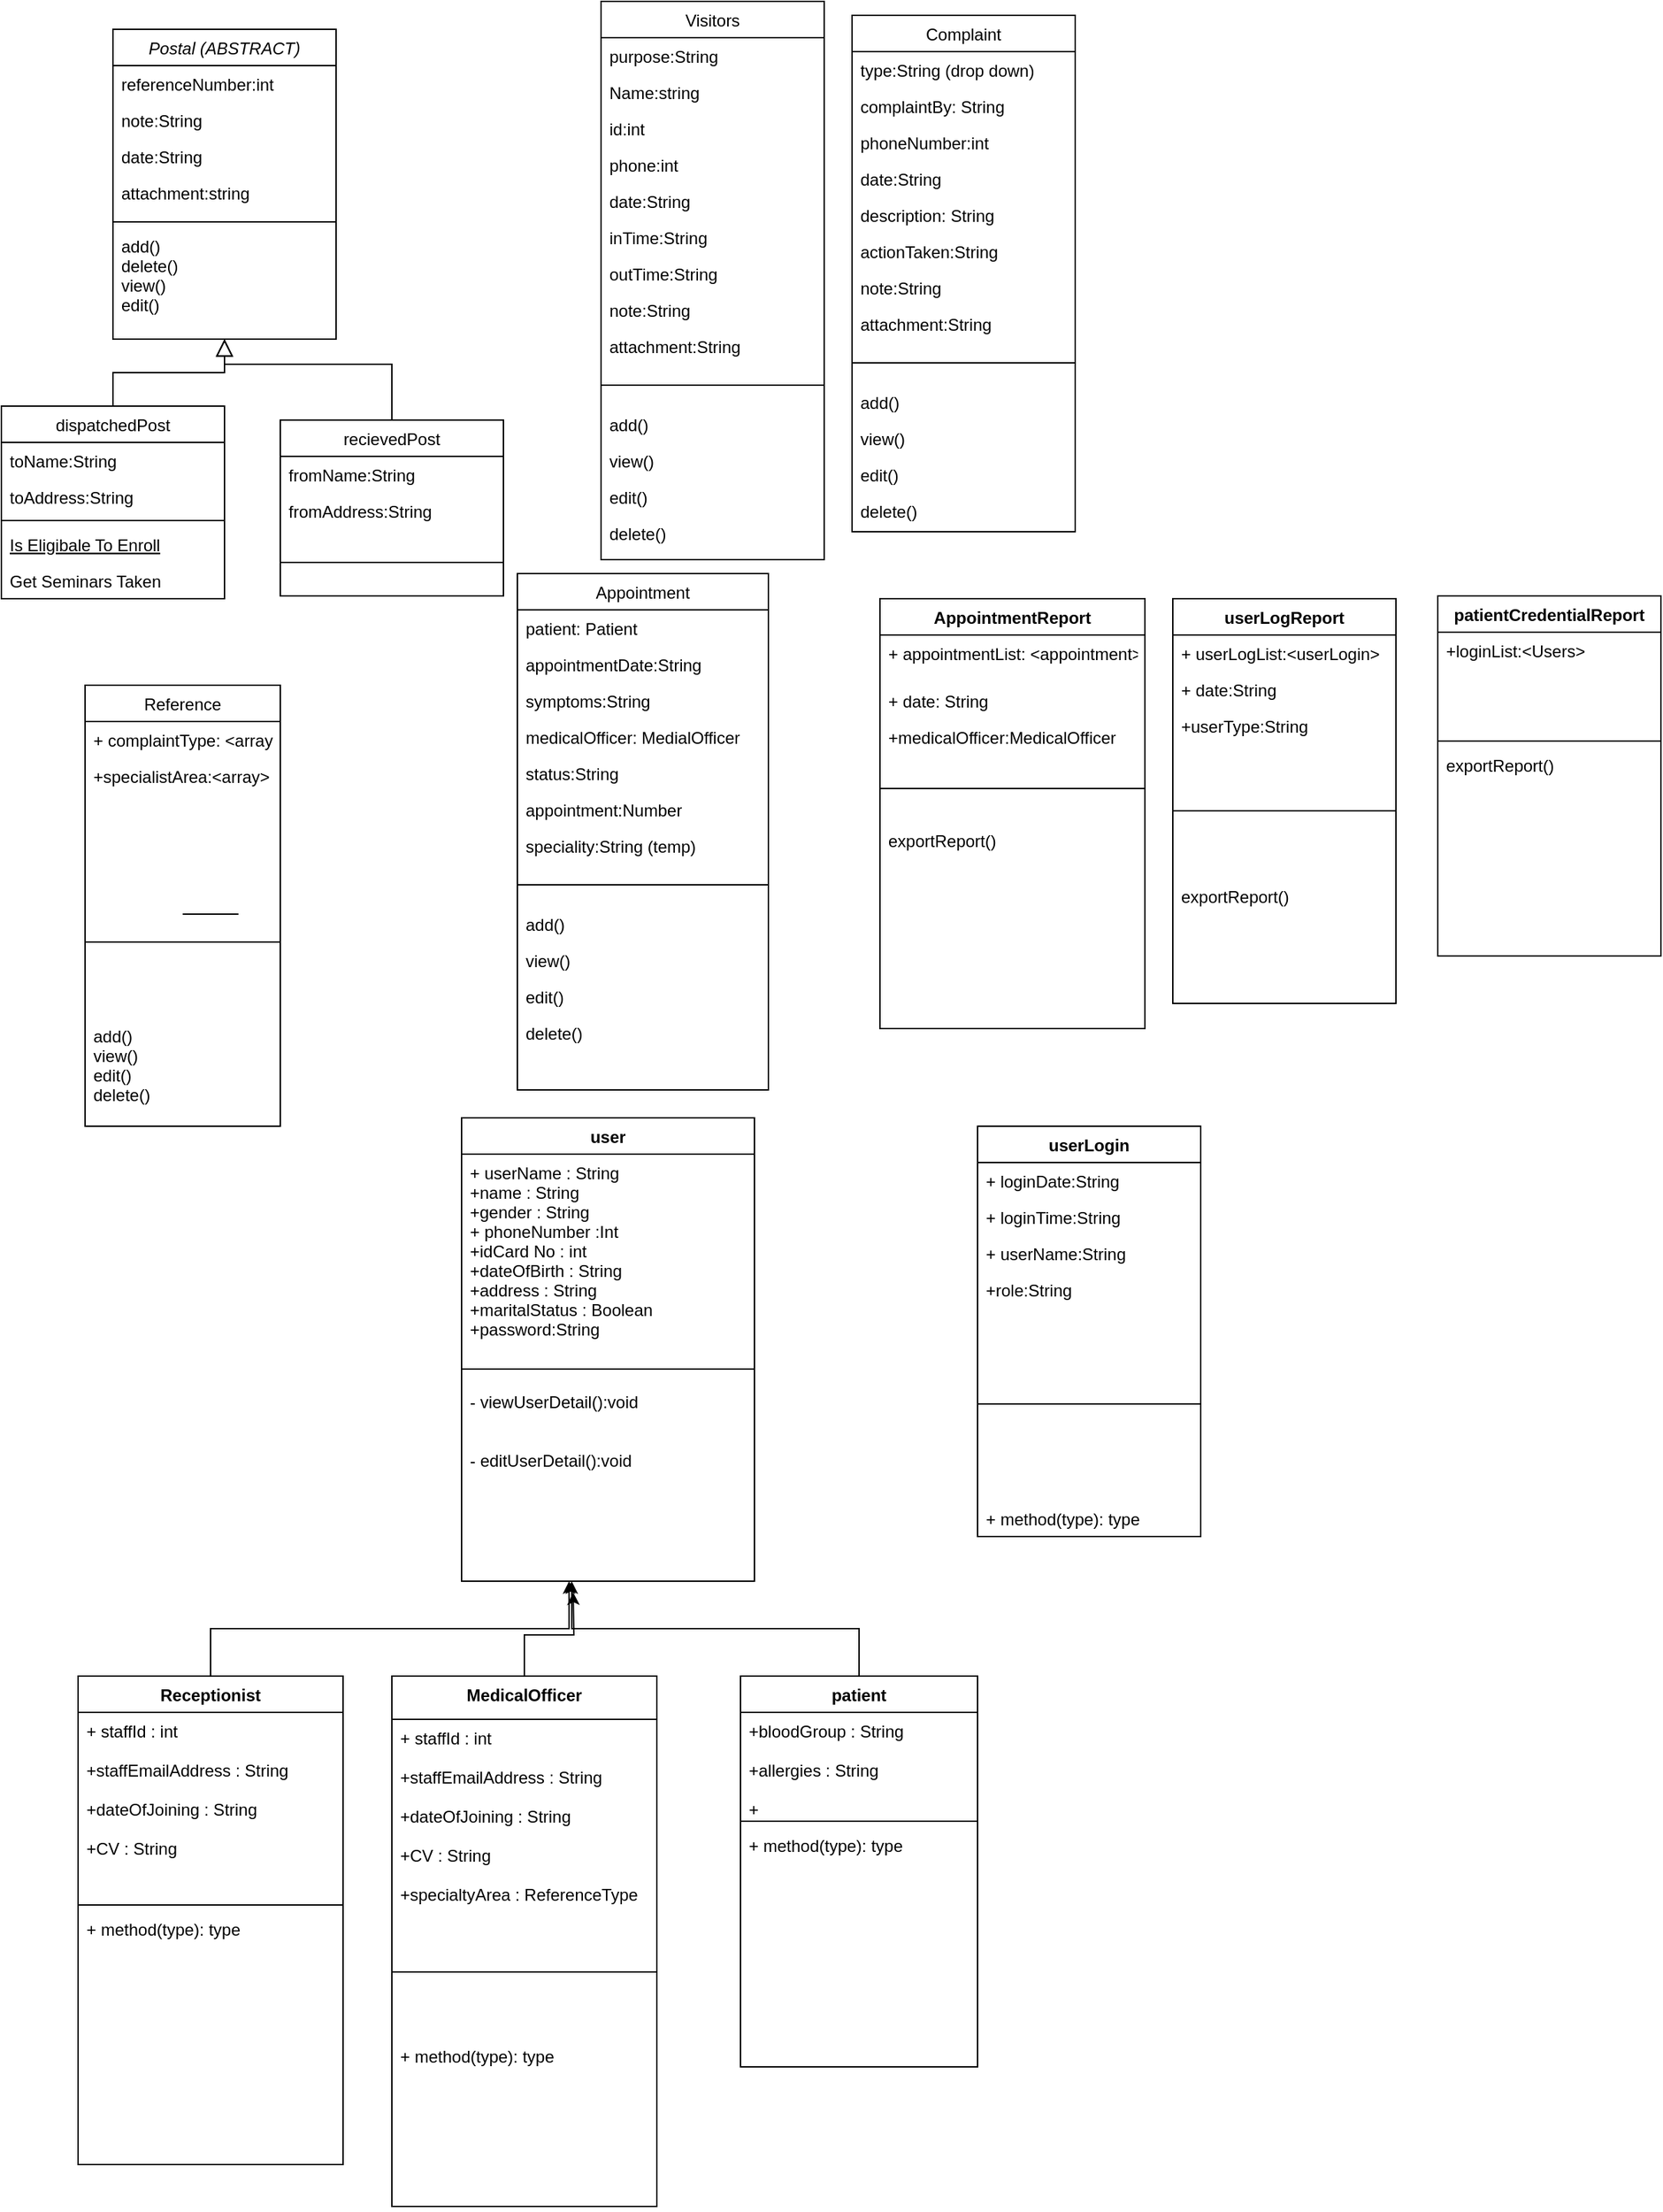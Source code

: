 <mxfile version="13.10.5" type="github">
  <diagram id="C5RBs43oDa-KdzZeNtuy" name="Page-1">
    <mxGraphModel dx="868" dy="462" grid="1" gridSize="10" guides="1" tooltips="1" connect="1" arrows="1" fold="1" page="1" pageScale="1" pageWidth="827" pageHeight="1169" math="0" shadow="0">
      <root>
        <mxCell id="WIyWlLk6GJQsqaUBKTNV-0" />
        <mxCell id="WIyWlLk6GJQsqaUBKTNV-1" parent="WIyWlLk6GJQsqaUBKTNV-0" />
        <mxCell id="zkfFHV4jXpPFQw0GAbJ--0" value="Postal (ABSTRACT)" style="swimlane;fontStyle=2;align=center;verticalAlign=top;childLayout=stackLayout;horizontal=1;startSize=26;horizontalStack=0;resizeParent=1;resizeLast=0;collapsible=1;marginBottom=0;rounded=0;shadow=0;strokeWidth=1;" parent="WIyWlLk6GJQsqaUBKTNV-1" vertex="1">
          <mxGeometry x="80" y="90" width="160" height="222" as="geometry">
            <mxRectangle x="230" y="140" width="160" height="26" as="alternateBounds" />
          </mxGeometry>
        </mxCell>
        <mxCell id="zkfFHV4jXpPFQw0GAbJ--1" value="referenceNumber:int" style="text;align=left;verticalAlign=top;spacingLeft=4;spacingRight=4;overflow=hidden;rotatable=0;points=[[0,0.5],[1,0.5]];portConstraint=eastwest;" parent="zkfFHV4jXpPFQw0GAbJ--0" vertex="1">
          <mxGeometry y="26" width="160" height="26" as="geometry" />
        </mxCell>
        <mxCell id="zkfFHV4jXpPFQw0GAbJ--2" value="note:String" style="text;align=left;verticalAlign=top;spacingLeft=4;spacingRight=4;overflow=hidden;rotatable=0;points=[[0,0.5],[1,0.5]];portConstraint=eastwest;rounded=0;shadow=0;html=0;" parent="zkfFHV4jXpPFQw0GAbJ--0" vertex="1">
          <mxGeometry y="52" width="160" height="26" as="geometry" />
        </mxCell>
        <mxCell id="zkfFHV4jXpPFQw0GAbJ--3" value="date:String" style="text;align=left;verticalAlign=top;spacingLeft=4;spacingRight=4;overflow=hidden;rotatable=0;points=[[0,0.5],[1,0.5]];portConstraint=eastwest;rounded=0;shadow=0;html=0;" parent="zkfFHV4jXpPFQw0GAbJ--0" vertex="1">
          <mxGeometry y="78" width="160" height="26" as="geometry" />
        </mxCell>
        <mxCell id="zkfFHV4jXpPFQw0GAbJ--5" value="attachment:string" style="text;align=left;verticalAlign=top;spacingLeft=4;spacingRight=4;overflow=hidden;rotatable=0;points=[[0,0.5],[1,0.5]];portConstraint=eastwest;" parent="zkfFHV4jXpPFQw0GAbJ--0" vertex="1">
          <mxGeometry y="104" width="160" height="30" as="geometry" />
        </mxCell>
        <mxCell id="zkfFHV4jXpPFQw0GAbJ--4" value="" style="line;html=1;strokeWidth=1;align=left;verticalAlign=middle;spacingTop=-1;spacingLeft=3;spacingRight=3;rotatable=0;labelPosition=right;points=[];portConstraint=eastwest;" parent="zkfFHV4jXpPFQw0GAbJ--0" vertex="1">
          <mxGeometry y="134" width="160" height="8" as="geometry" />
        </mxCell>
        <mxCell id="dl9U5lQtQUaBYgwM2JnD-27" value="add()&#xa;delete()&#xa;view()&#xa;edit()" style="text;align=left;verticalAlign=top;spacingLeft=4;spacingRight=4;overflow=hidden;rotatable=0;points=[[0,0.5],[1,0.5]];portConstraint=eastwest;" parent="zkfFHV4jXpPFQw0GAbJ--0" vertex="1">
          <mxGeometry y="142" width="160" height="68" as="geometry" />
        </mxCell>
        <mxCell id="zkfFHV4jXpPFQw0GAbJ--6" value="dispatchedPost" style="swimlane;fontStyle=0;align=center;verticalAlign=top;childLayout=stackLayout;horizontal=1;startSize=26;horizontalStack=0;resizeParent=1;resizeLast=0;collapsible=1;marginBottom=0;rounded=0;shadow=0;strokeWidth=1;" parent="WIyWlLk6GJQsqaUBKTNV-1" vertex="1">
          <mxGeometry y="360" width="160" height="138" as="geometry">
            <mxRectangle x="130" y="380" width="160" height="26" as="alternateBounds" />
          </mxGeometry>
        </mxCell>
        <mxCell id="zkfFHV4jXpPFQw0GAbJ--7" value="toName:String" style="text;align=left;verticalAlign=top;spacingLeft=4;spacingRight=4;overflow=hidden;rotatable=0;points=[[0,0.5],[1,0.5]];portConstraint=eastwest;" parent="zkfFHV4jXpPFQw0GAbJ--6" vertex="1">
          <mxGeometry y="26" width="160" height="26" as="geometry" />
        </mxCell>
        <mxCell id="zkfFHV4jXpPFQw0GAbJ--8" value="toAddress:String" style="text;align=left;verticalAlign=top;spacingLeft=4;spacingRight=4;overflow=hidden;rotatable=0;points=[[0,0.5],[1,0.5]];portConstraint=eastwest;rounded=0;shadow=0;html=0;" parent="zkfFHV4jXpPFQw0GAbJ--6" vertex="1">
          <mxGeometry y="52" width="160" height="26" as="geometry" />
        </mxCell>
        <mxCell id="zkfFHV4jXpPFQw0GAbJ--9" value="" style="line;html=1;strokeWidth=1;align=left;verticalAlign=middle;spacingTop=-1;spacingLeft=3;spacingRight=3;rotatable=0;labelPosition=right;points=[];portConstraint=eastwest;" parent="zkfFHV4jXpPFQw0GAbJ--6" vertex="1">
          <mxGeometry y="78" width="160" height="8" as="geometry" />
        </mxCell>
        <mxCell id="zkfFHV4jXpPFQw0GAbJ--10" value="Is Eligibale To Enroll" style="text;align=left;verticalAlign=top;spacingLeft=4;spacingRight=4;overflow=hidden;rotatable=0;points=[[0,0.5],[1,0.5]];portConstraint=eastwest;fontStyle=4" parent="zkfFHV4jXpPFQw0GAbJ--6" vertex="1">
          <mxGeometry y="86" width="160" height="26" as="geometry" />
        </mxCell>
        <mxCell id="zkfFHV4jXpPFQw0GAbJ--11" value="Get Seminars Taken" style="text;align=left;verticalAlign=top;spacingLeft=4;spacingRight=4;overflow=hidden;rotatable=0;points=[[0,0.5],[1,0.5]];portConstraint=eastwest;" parent="zkfFHV4jXpPFQw0GAbJ--6" vertex="1">
          <mxGeometry y="112" width="160" height="26" as="geometry" />
        </mxCell>
        <mxCell id="zkfFHV4jXpPFQw0GAbJ--12" value="" style="endArrow=block;endSize=10;endFill=0;shadow=0;strokeWidth=1;rounded=0;edgeStyle=elbowEdgeStyle;elbow=vertical;" parent="WIyWlLk6GJQsqaUBKTNV-1" source="zkfFHV4jXpPFQw0GAbJ--6" target="zkfFHV4jXpPFQw0GAbJ--0" edge="1">
          <mxGeometry width="160" relative="1" as="geometry">
            <mxPoint x="200" y="203" as="sourcePoint" />
            <mxPoint x="200" y="203" as="targetPoint" />
          </mxGeometry>
        </mxCell>
        <mxCell id="zkfFHV4jXpPFQw0GAbJ--13" value="recievedPost" style="swimlane;fontStyle=0;align=center;verticalAlign=top;childLayout=stackLayout;horizontal=1;startSize=26;horizontalStack=0;resizeParent=1;resizeLast=0;collapsible=1;marginBottom=0;rounded=0;shadow=0;strokeWidth=1;" parent="WIyWlLk6GJQsqaUBKTNV-1" vertex="1">
          <mxGeometry x="200" y="370" width="160" height="126" as="geometry">
            <mxRectangle x="340" y="380" width="170" height="26" as="alternateBounds" />
          </mxGeometry>
        </mxCell>
        <mxCell id="zkfFHV4jXpPFQw0GAbJ--14" value="fromName:String" style="text;align=left;verticalAlign=top;spacingLeft=4;spacingRight=4;overflow=hidden;rotatable=0;points=[[0,0.5],[1,0.5]];portConstraint=eastwest;" parent="zkfFHV4jXpPFQw0GAbJ--13" vertex="1">
          <mxGeometry y="26" width="160" height="26" as="geometry" />
        </mxCell>
        <mxCell id="dl9U5lQtQUaBYgwM2JnD-24" value="fromAddress:String" style="text;align=left;verticalAlign=top;spacingLeft=4;spacingRight=4;overflow=hidden;rotatable=0;points=[[0,0.5],[1,0.5]];portConstraint=eastwest;" parent="zkfFHV4jXpPFQw0GAbJ--13" vertex="1">
          <mxGeometry y="52" width="160" height="26" as="geometry" />
        </mxCell>
        <mxCell id="zkfFHV4jXpPFQw0GAbJ--15" value="" style="line;html=1;strokeWidth=1;align=left;verticalAlign=middle;spacingTop=-1;spacingLeft=3;spacingRight=3;rotatable=0;labelPosition=right;points=[];portConstraint=eastwest;" parent="zkfFHV4jXpPFQw0GAbJ--13" vertex="1">
          <mxGeometry y="78" width="160" height="48" as="geometry" />
        </mxCell>
        <mxCell id="zkfFHV4jXpPFQw0GAbJ--16" value="" style="endArrow=block;endSize=10;endFill=0;shadow=0;strokeWidth=1;rounded=0;edgeStyle=elbowEdgeStyle;elbow=vertical;" parent="WIyWlLk6GJQsqaUBKTNV-1" source="zkfFHV4jXpPFQw0GAbJ--13" target="zkfFHV4jXpPFQw0GAbJ--0" edge="1">
          <mxGeometry width="160" relative="1" as="geometry">
            <mxPoint x="210" y="373" as="sourcePoint" />
            <mxPoint x="310" y="271" as="targetPoint" />
            <Array as="points">
              <mxPoint x="160" y="330" />
              <mxPoint x="160" y="340" />
              <mxPoint x="160" y="340" />
              <mxPoint x="160" y="310" />
              <mxPoint x="160" y="300" />
            </Array>
          </mxGeometry>
        </mxCell>
        <mxCell id="zkfFHV4jXpPFQw0GAbJ--17" value="Visitors" style="swimlane;fontStyle=0;align=center;verticalAlign=top;childLayout=stackLayout;horizontal=1;startSize=26;horizontalStack=0;resizeParent=1;resizeLast=0;collapsible=1;marginBottom=0;rounded=0;shadow=0;strokeWidth=1;" parent="WIyWlLk6GJQsqaUBKTNV-1" vertex="1">
          <mxGeometry x="430" y="70" width="160" height="400" as="geometry">
            <mxRectangle x="550" y="140" width="160" height="26" as="alternateBounds" />
          </mxGeometry>
        </mxCell>
        <mxCell id="zkfFHV4jXpPFQw0GAbJ--18" value="purpose:String" style="text;align=left;verticalAlign=top;spacingLeft=4;spacingRight=4;overflow=hidden;rotatable=0;points=[[0,0.5],[1,0.5]];portConstraint=eastwest;" parent="zkfFHV4jXpPFQw0GAbJ--17" vertex="1">
          <mxGeometry y="26" width="160" height="26" as="geometry" />
        </mxCell>
        <mxCell id="zkfFHV4jXpPFQw0GAbJ--19" value="Name:string" style="text;align=left;verticalAlign=top;spacingLeft=4;spacingRight=4;overflow=hidden;rotatable=0;points=[[0,0.5],[1,0.5]];portConstraint=eastwest;rounded=0;shadow=0;html=0;" parent="zkfFHV4jXpPFQw0GAbJ--17" vertex="1">
          <mxGeometry y="52" width="160" height="26" as="geometry" />
        </mxCell>
        <mxCell id="zkfFHV4jXpPFQw0GAbJ--21" value="id:int" style="text;align=left;verticalAlign=top;spacingLeft=4;spacingRight=4;overflow=hidden;rotatable=0;points=[[0,0.5],[1,0.5]];portConstraint=eastwest;rounded=0;shadow=0;html=0;" parent="zkfFHV4jXpPFQw0GAbJ--17" vertex="1">
          <mxGeometry y="78" width="160" height="26" as="geometry" />
        </mxCell>
        <mxCell id="zkfFHV4jXpPFQw0GAbJ--20" value="phone:int" style="text;align=left;verticalAlign=top;spacingLeft=4;spacingRight=4;overflow=hidden;rotatable=0;points=[[0,0.5],[1,0.5]];portConstraint=eastwest;rounded=0;shadow=0;html=0;" parent="zkfFHV4jXpPFQw0GAbJ--17" vertex="1">
          <mxGeometry y="104" width="160" height="26" as="geometry" />
        </mxCell>
        <mxCell id="zkfFHV4jXpPFQw0GAbJ--22" value="date:String" style="text;align=left;verticalAlign=top;spacingLeft=4;spacingRight=4;overflow=hidden;rotatable=0;points=[[0,0.5],[1,0.5]];portConstraint=eastwest;rounded=0;shadow=0;html=0;" parent="zkfFHV4jXpPFQw0GAbJ--17" vertex="1">
          <mxGeometry y="130" width="160" height="26" as="geometry" />
        </mxCell>
        <mxCell id="dl9U5lQtQUaBYgwM2JnD-2" value="inTime:String" style="text;align=left;verticalAlign=top;spacingLeft=4;spacingRight=4;overflow=hidden;rotatable=0;points=[[0,0.5],[1,0.5]];portConstraint=eastwest;rounded=0;shadow=0;html=0;" parent="zkfFHV4jXpPFQw0GAbJ--17" vertex="1">
          <mxGeometry y="156" width="160" height="26" as="geometry" />
        </mxCell>
        <mxCell id="dl9U5lQtQUaBYgwM2JnD-3" value="outTime:String" style="text;align=left;verticalAlign=top;spacingLeft=4;spacingRight=4;overflow=hidden;rotatable=0;points=[[0,0.5],[1,0.5]];portConstraint=eastwest;rounded=0;shadow=0;html=0;" parent="zkfFHV4jXpPFQw0GAbJ--17" vertex="1">
          <mxGeometry y="182" width="160" height="26" as="geometry" />
        </mxCell>
        <mxCell id="dl9U5lQtQUaBYgwM2JnD-4" value="note:String" style="text;align=left;verticalAlign=top;spacingLeft=4;spacingRight=4;overflow=hidden;rotatable=0;points=[[0,0.5],[1,0.5]];portConstraint=eastwest;rounded=0;shadow=0;html=0;" parent="zkfFHV4jXpPFQw0GAbJ--17" vertex="1">
          <mxGeometry y="208" width="160" height="26" as="geometry" />
        </mxCell>
        <mxCell id="dl9U5lQtQUaBYgwM2JnD-5" value="attachment:String" style="text;align=left;verticalAlign=top;spacingLeft=4;spacingRight=4;overflow=hidden;rotatable=0;points=[[0,0.5],[1,0.5]];portConstraint=eastwest;rounded=0;shadow=0;html=0;" parent="zkfFHV4jXpPFQw0GAbJ--17" vertex="1">
          <mxGeometry y="234" width="160" height="26" as="geometry" />
        </mxCell>
        <mxCell id="zkfFHV4jXpPFQw0GAbJ--23" value="" style="line;html=1;strokeWidth=1;align=left;verticalAlign=middle;spacingTop=-1;spacingLeft=3;spacingRight=3;rotatable=0;labelPosition=right;points=[];portConstraint=eastwest;" parent="zkfFHV4jXpPFQw0GAbJ--17" vertex="1">
          <mxGeometry y="260" width="160" height="30" as="geometry" />
        </mxCell>
        <mxCell id="zkfFHV4jXpPFQw0GAbJ--24" value="add()" style="text;align=left;verticalAlign=top;spacingLeft=4;spacingRight=4;overflow=hidden;rotatable=0;points=[[0,0.5],[1,0.5]];portConstraint=eastwest;" parent="zkfFHV4jXpPFQw0GAbJ--17" vertex="1">
          <mxGeometry y="290" width="160" height="26" as="geometry" />
        </mxCell>
        <mxCell id="dl9U5lQtQUaBYgwM2JnD-7" value="view()" style="text;align=left;verticalAlign=top;spacingLeft=4;spacingRight=4;overflow=hidden;rotatable=0;points=[[0,0.5],[1,0.5]];portConstraint=eastwest;" parent="zkfFHV4jXpPFQw0GAbJ--17" vertex="1">
          <mxGeometry y="316" width="160" height="26" as="geometry" />
        </mxCell>
        <mxCell id="dl9U5lQtQUaBYgwM2JnD-6" value="edit()" style="text;align=left;verticalAlign=top;spacingLeft=4;spacingRight=4;overflow=hidden;rotatable=0;points=[[0,0.5],[1,0.5]];portConstraint=eastwest;" parent="zkfFHV4jXpPFQw0GAbJ--17" vertex="1">
          <mxGeometry y="342" width="160" height="26" as="geometry" />
        </mxCell>
        <mxCell id="zkfFHV4jXpPFQw0GAbJ--25" value="delete()" style="text;align=left;verticalAlign=top;spacingLeft=4;spacingRight=4;overflow=hidden;rotatable=0;points=[[0,0.5],[1,0.5]];portConstraint=eastwest;" parent="zkfFHV4jXpPFQw0GAbJ--17" vertex="1">
          <mxGeometry y="368" width="160" height="28" as="geometry" />
        </mxCell>
        <mxCell id="dl9U5lQtQUaBYgwM2JnD-8" value="Complaint" style="swimlane;fontStyle=0;align=center;verticalAlign=top;childLayout=stackLayout;horizontal=1;startSize=26;horizontalStack=0;resizeParent=1;resizeLast=0;collapsible=1;marginBottom=0;rounded=0;shadow=0;strokeWidth=1;" parent="WIyWlLk6GJQsqaUBKTNV-1" vertex="1">
          <mxGeometry x="610" y="80" width="160" height="370" as="geometry">
            <mxRectangle x="550" y="140" width="160" height="26" as="alternateBounds" />
          </mxGeometry>
        </mxCell>
        <mxCell id="dl9U5lQtQUaBYgwM2JnD-9" value="type:String (drop down)" style="text;align=left;verticalAlign=top;spacingLeft=4;spacingRight=4;overflow=hidden;rotatable=0;points=[[0,0.5],[1,0.5]];portConstraint=eastwest;" parent="dl9U5lQtQUaBYgwM2JnD-8" vertex="1">
          <mxGeometry y="26" width="160" height="26" as="geometry" />
        </mxCell>
        <mxCell id="dl9U5lQtQUaBYgwM2JnD-10" value="complaintBy: String" style="text;align=left;verticalAlign=top;spacingLeft=4;spacingRight=4;overflow=hidden;rotatable=0;points=[[0,0.5],[1,0.5]];portConstraint=eastwest;rounded=0;shadow=0;html=0;" parent="dl9U5lQtQUaBYgwM2JnD-8" vertex="1">
          <mxGeometry y="52" width="160" height="26" as="geometry" />
        </mxCell>
        <mxCell id="dl9U5lQtQUaBYgwM2JnD-12" value="phoneNumber:int" style="text;align=left;verticalAlign=top;spacingLeft=4;spacingRight=4;overflow=hidden;rotatable=0;points=[[0,0.5],[1,0.5]];portConstraint=eastwest;rounded=0;shadow=0;html=0;" parent="dl9U5lQtQUaBYgwM2JnD-8" vertex="1">
          <mxGeometry y="78" width="160" height="26" as="geometry" />
        </mxCell>
        <mxCell id="dl9U5lQtQUaBYgwM2JnD-13" value="date:String" style="text;align=left;verticalAlign=top;spacingLeft=4;spacingRight=4;overflow=hidden;rotatable=0;points=[[0,0.5],[1,0.5]];portConstraint=eastwest;rounded=0;shadow=0;html=0;" parent="dl9U5lQtQUaBYgwM2JnD-8" vertex="1">
          <mxGeometry y="104" width="160" height="26" as="geometry" />
        </mxCell>
        <mxCell id="dl9U5lQtQUaBYgwM2JnD-14" value="description: String" style="text;align=left;verticalAlign=top;spacingLeft=4;spacingRight=4;overflow=hidden;rotatable=0;points=[[0,0.5],[1,0.5]];portConstraint=eastwest;rounded=0;shadow=0;html=0;" parent="dl9U5lQtQUaBYgwM2JnD-8" vertex="1">
          <mxGeometry y="130" width="160" height="26" as="geometry" />
        </mxCell>
        <mxCell id="dl9U5lQtQUaBYgwM2JnD-15" value="actionTaken:String" style="text;align=left;verticalAlign=top;spacingLeft=4;spacingRight=4;overflow=hidden;rotatable=0;points=[[0,0.5],[1,0.5]];portConstraint=eastwest;rounded=0;shadow=0;html=0;" parent="dl9U5lQtQUaBYgwM2JnD-8" vertex="1">
          <mxGeometry y="156" width="160" height="26" as="geometry" />
        </mxCell>
        <mxCell id="dl9U5lQtQUaBYgwM2JnD-16" value="note:String" style="text;align=left;verticalAlign=top;spacingLeft=4;spacingRight=4;overflow=hidden;rotatable=0;points=[[0,0.5],[1,0.5]];portConstraint=eastwest;rounded=0;shadow=0;html=0;" parent="dl9U5lQtQUaBYgwM2JnD-8" vertex="1">
          <mxGeometry y="182" width="160" height="26" as="geometry" />
        </mxCell>
        <mxCell id="dl9U5lQtQUaBYgwM2JnD-17" value="attachment:String" style="text;align=left;verticalAlign=top;spacingLeft=4;spacingRight=4;overflow=hidden;rotatable=0;points=[[0,0.5],[1,0.5]];portConstraint=eastwest;rounded=0;shadow=0;html=0;" parent="dl9U5lQtQUaBYgwM2JnD-8" vertex="1">
          <mxGeometry y="208" width="160" height="26" as="geometry" />
        </mxCell>
        <mxCell id="dl9U5lQtQUaBYgwM2JnD-18" value="" style="line;html=1;strokeWidth=1;align=left;verticalAlign=middle;spacingTop=-1;spacingLeft=3;spacingRight=3;rotatable=0;labelPosition=right;points=[];portConstraint=eastwest;" parent="dl9U5lQtQUaBYgwM2JnD-8" vertex="1">
          <mxGeometry y="234" width="160" height="30" as="geometry" />
        </mxCell>
        <mxCell id="dl9U5lQtQUaBYgwM2JnD-19" value="add()" style="text;align=left;verticalAlign=top;spacingLeft=4;spacingRight=4;overflow=hidden;rotatable=0;points=[[0,0.5],[1,0.5]];portConstraint=eastwest;" parent="dl9U5lQtQUaBYgwM2JnD-8" vertex="1">
          <mxGeometry y="264" width="160" height="26" as="geometry" />
        </mxCell>
        <mxCell id="dl9U5lQtQUaBYgwM2JnD-20" value="view()" style="text;align=left;verticalAlign=top;spacingLeft=4;spacingRight=4;overflow=hidden;rotatable=0;points=[[0,0.5],[1,0.5]];portConstraint=eastwest;" parent="dl9U5lQtQUaBYgwM2JnD-8" vertex="1">
          <mxGeometry y="290" width="160" height="26" as="geometry" />
        </mxCell>
        <mxCell id="dl9U5lQtQUaBYgwM2JnD-21" value="edit()" style="text;align=left;verticalAlign=top;spacingLeft=4;spacingRight=4;overflow=hidden;rotatable=0;points=[[0,0.5],[1,0.5]];portConstraint=eastwest;" parent="dl9U5lQtQUaBYgwM2JnD-8" vertex="1">
          <mxGeometry y="316" width="160" height="26" as="geometry" />
        </mxCell>
        <mxCell id="dl9U5lQtQUaBYgwM2JnD-22" value="delete()" style="text;align=left;verticalAlign=top;spacingLeft=4;spacingRight=4;overflow=hidden;rotatable=0;points=[[0,0.5],[1,0.5]];portConstraint=eastwest;" parent="dl9U5lQtQUaBYgwM2JnD-8" vertex="1">
          <mxGeometry y="342" width="160" height="28" as="geometry" />
        </mxCell>
        <mxCell id="dl9U5lQtQUaBYgwM2JnD-29" value="Appointment" style="swimlane;fontStyle=0;align=center;verticalAlign=top;childLayout=stackLayout;horizontal=1;startSize=26;horizontalStack=0;resizeParent=1;resizeLast=0;collapsible=1;marginBottom=0;rounded=0;shadow=0;strokeWidth=1;" parent="WIyWlLk6GJQsqaUBKTNV-1" vertex="1">
          <mxGeometry x="370" y="480" width="180" height="370" as="geometry">
            <mxRectangle x="550" y="140" width="160" height="26" as="alternateBounds" />
          </mxGeometry>
        </mxCell>
        <mxCell id="dl9U5lQtQUaBYgwM2JnD-30" value="patient: Patient" style="text;align=left;verticalAlign=top;spacingLeft=4;spacingRight=4;overflow=hidden;rotatable=0;points=[[0,0.5],[1,0.5]];portConstraint=eastwest;" parent="dl9U5lQtQUaBYgwM2JnD-29" vertex="1">
          <mxGeometry y="26" width="180" height="26" as="geometry" />
        </mxCell>
        <mxCell id="dl9U5lQtQUaBYgwM2JnD-31" value="appointmentDate:String" style="text;align=left;verticalAlign=top;spacingLeft=4;spacingRight=4;overflow=hidden;rotatable=0;points=[[0,0.5],[1,0.5]];portConstraint=eastwest;rounded=0;shadow=0;html=0;" parent="dl9U5lQtQUaBYgwM2JnD-29" vertex="1">
          <mxGeometry y="52" width="180" height="26" as="geometry" />
        </mxCell>
        <mxCell id="dl9U5lQtQUaBYgwM2JnD-32" value="symptoms:String" style="text;align=left;verticalAlign=top;spacingLeft=4;spacingRight=4;overflow=hidden;rotatable=0;points=[[0,0.5],[1,0.5]];portConstraint=eastwest;rounded=0;shadow=0;html=0;" parent="dl9U5lQtQUaBYgwM2JnD-29" vertex="1">
          <mxGeometry y="78" width="180" height="26" as="geometry" />
        </mxCell>
        <mxCell id="dl9U5lQtQUaBYgwM2JnD-33" value="medicalOfficer: MedialOfficer" style="text;align=left;verticalAlign=top;spacingLeft=4;spacingRight=4;overflow=hidden;rotatable=0;points=[[0,0.5],[1,0.5]];portConstraint=eastwest;rounded=0;shadow=0;html=0;" parent="dl9U5lQtQUaBYgwM2JnD-29" vertex="1">
          <mxGeometry y="104" width="180" height="26" as="geometry" />
        </mxCell>
        <mxCell id="dl9U5lQtQUaBYgwM2JnD-34" value="status:String" style="text;align=left;verticalAlign=top;spacingLeft=4;spacingRight=4;overflow=hidden;rotatable=0;points=[[0,0.5],[1,0.5]];portConstraint=eastwest;rounded=0;shadow=0;html=0;" parent="dl9U5lQtQUaBYgwM2JnD-29" vertex="1">
          <mxGeometry y="130" width="180" height="26" as="geometry" />
        </mxCell>
        <mxCell id="dl9U5lQtQUaBYgwM2JnD-35" value="appointment:Number" style="text;align=left;verticalAlign=top;spacingLeft=4;spacingRight=4;overflow=hidden;rotatable=0;points=[[0,0.5],[1,0.5]];portConstraint=eastwest;rounded=0;shadow=0;html=0;" parent="dl9U5lQtQUaBYgwM2JnD-29" vertex="1">
          <mxGeometry y="156" width="180" height="26" as="geometry" />
        </mxCell>
        <mxCell id="dl9U5lQtQUaBYgwM2JnD-36" value="speciality:String (temp)" style="text;align=left;verticalAlign=top;spacingLeft=4;spacingRight=4;overflow=hidden;rotatable=0;points=[[0,0.5],[1,0.5]];portConstraint=eastwest;rounded=0;shadow=0;html=0;" parent="dl9U5lQtQUaBYgwM2JnD-29" vertex="1">
          <mxGeometry y="182" width="180" height="26" as="geometry" />
        </mxCell>
        <mxCell id="dl9U5lQtQUaBYgwM2JnD-38" value="" style="line;html=1;strokeWidth=1;align=left;verticalAlign=middle;spacingTop=-1;spacingLeft=3;spacingRight=3;rotatable=0;labelPosition=right;points=[];portConstraint=eastwest;" parent="dl9U5lQtQUaBYgwM2JnD-29" vertex="1">
          <mxGeometry y="208" width="180" height="30" as="geometry" />
        </mxCell>
        <mxCell id="dl9U5lQtQUaBYgwM2JnD-39" value="add()" style="text;align=left;verticalAlign=top;spacingLeft=4;spacingRight=4;overflow=hidden;rotatable=0;points=[[0,0.5],[1,0.5]];portConstraint=eastwest;" parent="dl9U5lQtQUaBYgwM2JnD-29" vertex="1">
          <mxGeometry y="238" width="180" height="26" as="geometry" />
        </mxCell>
        <mxCell id="dl9U5lQtQUaBYgwM2JnD-40" value="view()" style="text;align=left;verticalAlign=top;spacingLeft=4;spacingRight=4;overflow=hidden;rotatable=0;points=[[0,0.5],[1,0.5]];portConstraint=eastwest;" parent="dl9U5lQtQUaBYgwM2JnD-29" vertex="1">
          <mxGeometry y="264" width="180" height="26" as="geometry" />
        </mxCell>
        <mxCell id="dl9U5lQtQUaBYgwM2JnD-41" value="edit()" style="text;align=left;verticalAlign=top;spacingLeft=4;spacingRight=4;overflow=hidden;rotatable=0;points=[[0,0.5],[1,0.5]];portConstraint=eastwest;" parent="dl9U5lQtQUaBYgwM2JnD-29" vertex="1">
          <mxGeometry y="290" width="180" height="26" as="geometry" />
        </mxCell>
        <mxCell id="dl9U5lQtQUaBYgwM2JnD-42" value="delete()" style="text;align=left;verticalAlign=top;spacingLeft=4;spacingRight=4;overflow=hidden;rotatable=0;points=[[0,0.5],[1,0.5]];portConstraint=eastwest;" parent="dl9U5lQtQUaBYgwM2JnD-29" vertex="1">
          <mxGeometry y="316" width="180" height="28" as="geometry" />
        </mxCell>
        <mxCell id="dl9U5lQtQUaBYgwM2JnD-46" value="Reference" style="swimlane;fontStyle=0;childLayout=stackLayout;horizontal=1;startSize=26;fillColor=none;horizontalStack=0;resizeParent=1;resizeParentMax=0;resizeLast=0;collapsible=1;marginBottom=0;" parent="WIyWlLk6GJQsqaUBKTNV-1" vertex="1">
          <mxGeometry x="60" y="560" width="140" height="316" as="geometry" />
        </mxCell>
        <mxCell id="dl9U5lQtQUaBYgwM2JnD-47" value="+ complaintType: &lt;array&gt;" style="text;strokeColor=none;fillColor=none;align=left;verticalAlign=top;spacingLeft=4;spacingRight=4;overflow=hidden;rotatable=0;points=[[0,0.5],[1,0.5]];portConstraint=eastwest;" parent="dl9U5lQtQUaBYgwM2JnD-46" vertex="1">
          <mxGeometry y="26" width="140" height="26" as="geometry" />
        </mxCell>
        <mxCell id="dl9U5lQtQUaBYgwM2JnD-48" value="+specialistArea:&lt;array&gt;" style="text;strokeColor=none;fillColor=none;align=left;verticalAlign=top;spacingLeft=4;spacingRight=4;overflow=hidden;rotatable=0;points=[[0,0.5],[1,0.5]];portConstraint=eastwest;" parent="dl9U5lQtQUaBYgwM2JnD-46" vertex="1">
          <mxGeometry y="52" width="140" height="78" as="geometry" />
        </mxCell>
        <mxCell id="dl9U5lQtQUaBYgwM2JnD-54" value="" style="line;strokeWidth=1;fillColor=none;align=left;verticalAlign=middle;spacingTop=-1;spacingLeft=3;spacingRight=3;rotatable=0;labelPosition=right;points=[];portConstraint=eastwest;" parent="dl9U5lQtQUaBYgwM2JnD-46" vertex="1">
          <mxGeometry y="130" width="140" height="108" as="geometry" />
        </mxCell>
        <mxCell id="dl9U5lQtQUaBYgwM2JnD-55" value="add()&#xa;view()&#xa;edit()&#xa;delete()" style="text;strokeColor=none;fillColor=none;align=left;verticalAlign=top;spacingLeft=4;spacingRight=4;overflow=hidden;rotatable=0;points=[[0,0.5],[1,0.5]];portConstraint=eastwest;" parent="dl9U5lQtQUaBYgwM2JnD-46" vertex="1">
          <mxGeometry y="238" width="140" height="78" as="geometry" />
        </mxCell>
        <mxCell id="dl9U5lQtQUaBYgwM2JnD-53" value="" style="line;strokeWidth=1;fillColor=none;align=left;verticalAlign=middle;spacingTop=-1;spacingLeft=3;spacingRight=3;rotatable=0;labelPosition=right;points=[];portConstraint=eastwest;" parent="WIyWlLk6GJQsqaUBKTNV-1" vertex="1">
          <mxGeometry x="130" y="720" width="40" height="8" as="geometry" />
        </mxCell>
        <mxCell id="JjIvyWE36q5Lt0XhKHMq-0" value="user" style="swimlane;fontStyle=1;align=center;verticalAlign=top;childLayout=stackLayout;horizontal=1;startSize=26;horizontalStack=0;resizeParent=1;resizeParentMax=0;resizeLast=0;collapsible=1;marginBottom=0;" parent="WIyWlLk6GJQsqaUBKTNV-1" vertex="1">
          <mxGeometry x="330" y="870" width="210" height="332" as="geometry" />
        </mxCell>
        <mxCell id="JjIvyWE36q5Lt0XhKHMq-1" value="+ userName : String&#xa;+name : String &#xa;+gender : String&#xa;+ phoneNumber :Int&#xa;+idCard No : int&#xa;+dateOfBirth : String&#xa;+address : String&#xa;+maritalStatus : Boolean&#xa;+password:String&#xa;&#xa;" style="text;strokeColor=none;fillColor=none;align=left;verticalAlign=top;spacingLeft=4;spacingRight=4;overflow=hidden;rotatable=0;points=[[0,0.5],[1,0.5]];portConstraint=eastwest;" parent="JjIvyWE36q5Lt0XhKHMq-0" vertex="1">
          <mxGeometry y="26" width="210" height="144" as="geometry" />
        </mxCell>
        <mxCell id="JjIvyWE36q5Lt0XhKHMq-2" value="" style="line;strokeWidth=1;fillColor=none;align=left;verticalAlign=middle;spacingTop=-1;spacingLeft=3;spacingRight=3;rotatable=0;labelPosition=right;points=[];portConstraint=eastwest;" parent="JjIvyWE36q5Lt0XhKHMq-0" vertex="1">
          <mxGeometry y="170" width="210" height="20" as="geometry" />
        </mxCell>
        <mxCell id="JjIvyWE36q5Lt0XhKHMq-3" value="- viewUserDetail():void&#xa;&#xa;&#xa;- editUserDetail():void" style="text;strokeColor=none;fillColor=none;align=left;verticalAlign=top;spacingLeft=4;spacingRight=4;overflow=hidden;rotatable=0;points=[[0,0.5],[1,0.5]];portConstraint=eastwest;" parent="JjIvyWE36q5Lt0XhKHMq-0" vertex="1">
          <mxGeometry y="190" width="210" height="142" as="geometry" />
        </mxCell>
        <mxCell id="MlKt4DIyjvmw1l0idSaS-0" style="edgeStyle=orthogonalEdgeStyle;rounded=0;orthogonalLoop=1;jettySize=auto;html=1;exitX=0.5;exitY=0;exitDx=0;exitDy=0;entryX=0.367;entryY=1;entryDx=0;entryDy=0;entryPerimeter=0;" edge="1" parent="WIyWlLk6GJQsqaUBKTNV-1" source="p2cISPmoOwnzR_uJUpSh-0" target="JjIvyWE36q5Lt0XhKHMq-3">
          <mxGeometry relative="1" as="geometry" />
        </mxCell>
        <mxCell id="p2cISPmoOwnzR_uJUpSh-0" value="Receptionist" style="swimlane;fontStyle=1;align=center;verticalAlign=top;childLayout=stackLayout;horizontal=1;startSize=26;horizontalStack=0;resizeParent=1;resizeParentMax=0;resizeLast=0;collapsible=1;marginBottom=0;" parent="WIyWlLk6GJQsqaUBKTNV-1" vertex="1">
          <mxGeometry x="55" y="1270" width="190" height="350" as="geometry" />
        </mxCell>
        <mxCell id="p2cISPmoOwnzR_uJUpSh-1" value="+ staffId : int&#xa;&#xa;+staffEmailAddress : String&#xa;&#xa;+dateOfJoining : String&#xa;&#xa;+CV : String&#xa;&#xa;&#xa;" style="text;strokeColor=none;fillColor=none;align=left;verticalAlign=top;spacingLeft=4;spacingRight=4;overflow=hidden;rotatable=0;points=[[0,0.5],[1,0.5]];portConstraint=eastwest;" parent="p2cISPmoOwnzR_uJUpSh-0" vertex="1">
          <mxGeometry y="26" width="190" height="134" as="geometry" />
        </mxCell>
        <mxCell id="p2cISPmoOwnzR_uJUpSh-2" value="" style="line;strokeWidth=1;fillColor=none;align=left;verticalAlign=middle;spacingTop=-1;spacingLeft=3;spacingRight=3;rotatable=0;labelPosition=right;points=[];portConstraint=eastwest;" parent="p2cISPmoOwnzR_uJUpSh-0" vertex="1">
          <mxGeometry y="160" width="190" height="8" as="geometry" />
        </mxCell>
        <mxCell id="p2cISPmoOwnzR_uJUpSh-3" value="+ method(type): type" style="text;strokeColor=none;fillColor=none;align=left;verticalAlign=top;spacingLeft=4;spacingRight=4;overflow=hidden;rotatable=0;points=[[0,0.5],[1,0.5]];portConstraint=eastwest;" parent="p2cISPmoOwnzR_uJUpSh-0" vertex="1">
          <mxGeometry y="168" width="190" height="182" as="geometry" />
        </mxCell>
        <mxCell id="MlKt4DIyjvmw1l0idSaS-1" style="edgeStyle=orthogonalEdgeStyle;rounded=0;orthogonalLoop=1;jettySize=auto;html=1;exitX=0.5;exitY=0;exitDx=0;exitDy=0;" edge="1" parent="WIyWlLk6GJQsqaUBKTNV-1" source="p2cISPmoOwnzR_uJUpSh-4">
          <mxGeometry relative="1" as="geometry">
            <mxPoint x="410" y="1210" as="targetPoint" />
          </mxGeometry>
        </mxCell>
        <mxCell id="p2cISPmoOwnzR_uJUpSh-4" value="MedicalOfficer" style="swimlane;fontStyle=1;align=center;verticalAlign=top;childLayout=stackLayout;horizontal=1;startSize=31;horizontalStack=0;resizeParent=1;resizeParentMax=0;resizeLast=0;collapsible=1;marginBottom=0;" parent="WIyWlLk6GJQsqaUBKTNV-1" vertex="1">
          <mxGeometry x="280" y="1270" width="190" height="380" as="geometry" />
        </mxCell>
        <mxCell id="i9GFIp48J37ZUeja1s9u-5" value="+ staffId : int&#xa;&#xa;+staffEmailAddress : String&#xa;&#xa;+dateOfJoining : String&#xa;&#xa;+CV : String&#xa;&#xa;+specialtyArea : ReferenceType&#xa;" style="text;strokeColor=none;fillColor=none;align=left;verticalAlign=top;spacingLeft=4;spacingRight=4;overflow=hidden;rotatable=0;points=[[0,0.5],[1,0.5]];portConstraint=eastwest;" parent="p2cISPmoOwnzR_uJUpSh-4" vertex="1">
          <mxGeometry y="31" width="190" height="134" as="geometry" />
        </mxCell>
        <mxCell id="p2cISPmoOwnzR_uJUpSh-6" value="" style="line;strokeWidth=1;fillColor=none;align=left;verticalAlign=middle;spacingTop=-1;spacingLeft=3;spacingRight=3;rotatable=0;labelPosition=right;points=[];portConstraint=eastwest;" parent="p2cISPmoOwnzR_uJUpSh-4" vertex="1">
          <mxGeometry y="165" width="190" height="94" as="geometry" />
        </mxCell>
        <mxCell id="p2cISPmoOwnzR_uJUpSh-7" value="+ method(type): type" style="text;strokeColor=none;fillColor=none;align=left;verticalAlign=top;spacingLeft=4;spacingRight=4;overflow=hidden;rotatable=0;points=[[0,0.5],[1,0.5]];portConstraint=eastwest;" parent="p2cISPmoOwnzR_uJUpSh-4" vertex="1">
          <mxGeometry y="259" width="190" height="121" as="geometry" />
        </mxCell>
        <mxCell id="MlKt4DIyjvmw1l0idSaS-2" style="edgeStyle=orthogonalEdgeStyle;rounded=0;orthogonalLoop=1;jettySize=auto;html=1;entryX=0.376;entryY=1;entryDx=0;entryDy=0;entryPerimeter=0;" edge="1" parent="WIyWlLk6GJQsqaUBKTNV-1" source="p2cISPmoOwnzR_uJUpSh-8" target="JjIvyWE36q5Lt0XhKHMq-3">
          <mxGeometry relative="1" as="geometry" />
        </mxCell>
        <mxCell id="p2cISPmoOwnzR_uJUpSh-8" value="patient" style="swimlane;fontStyle=1;align=center;verticalAlign=top;childLayout=stackLayout;horizontal=1;startSize=26;horizontalStack=0;resizeParent=1;resizeParentMax=0;resizeLast=0;collapsible=1;marginBottom=0;" parent="WIyWlLk6GJQsqaUBKTNV-1" vertex="1">
          <mxGeometry x="530" y="1270" width="170" height="280" as="geometry" />
        </mxCell>
        <mxCell id="p2cISPmoOwnzR_uJUpSh-9" value="+bloodGroup : String&#xa;&#xa;+allergies : String&#xa;&#xa;+&#xa;&#xa;" style="text;strokeColor=none;fillColor=none;align=left;verticalAlign=top;spacingLeft=4;spacingRight=4;overflow=hidden;rotatable=0;points=[[0,0.5],[1,0.5]];portConstraint=eastwest;" parent="p2cISPmoOwnzR_uJUpSh-8" vertex="1">
          <mxGeometry y="26" width="170" height="74" as="geometry" />
        </mxCell>
        <mxCell id="p2cISPmoOwnzR_uJUpSh-10" value="" style="line;strokeWidth=1;fillColor=none;align=left;verticalAlign=middle;spacingTop=-1;spacingLeft=3;spacingRight=3;rotatable=0;labelPosition=right;points=[];portConstraint=eastwest;" parent="p2cISPmoOwnzR_uJUpSh-8" vertex="1">
          <mxGeometry y="100" width="170" height="8" as="geometry" />
        </mxCell>
        <mxCell id="p2cISPmoOwnzR_uJUpSh-11" value="+ method(type): type" style="text;strokeColor=none;fillColor=none;align=left;verticalAlign=top;spacingLeft=4;spacingRight=4;overflow=hidden;rotatable=0;points=[[0,0.5],[1,0.5]];portConstraint=eastwest;" parent="p2cISPmoOwnzR_uJUpSh-8" vertex="1">
          <mxGeometry y="108" width="170" height="172" as="geometry" />
        </mxCell>
        <mxCell id="MlKt4DIyjvmw1l0idSaS-8" value="AppointmentReport" style="swimlane;fontStyle=1;align=center;verticalAlign=top;childLayout=stackLayout;horizontal=1;startSize=26;horizontalStack=0;resizeParent=1;resizeParentMax=0;resizeLast=0;collapsible=1;marginBottom=0;" vertex="1" parent="WIyWlLk6GJQsqaUBKTNV-1">
          <mxGeometry x="630" y="498" width="190" height="308" as="geometry" />
        </mxCell>
        <mxCell id="MlKt4DIyjvmw1l0idSaS-9" value="+ appointmentList: &lt;appointment&gt;" style="text;strokeColor=none;fillColor=none;align=left;verticalAlign=top;spacingLeft=4;spacingRight=4;overflow=hidden;rotatable=0;points=[[0,0.5],[1,0.5]];portConstraint=eastwest;" vertex="1" parent="MlKt4DIyjvmw1l0idSaS-8">
          <mxGeometry y="26" width="190" height="34" as="geometry" />
        </mxCell>
        <mxCell id="MlKt4DIyjvmw1l0idSaS-21" value="+ date: String" style="text;strokeColor=none;fillColor=none;align=left;verticalAlign=top;spacingLeft=4;spacingRight=4;overflow=hidden;rotatable=0;points=[[0,0.5],[1,0.5]];portConstraint=eastwest;" vertex="1" parent="MlKt4DIyjvmw1l0idSaS-8">
          <mxGeometry y="60" width="190" height="26" as="geometry" />
        </mxCell>
        <mxCell id="MlKt4DIyjvmw1l0idSaS-22" value="+medicalOfficer:MedicalOfficer" style="text;strokeColor=none;fillColor=none;align=left;verticalAlign=top;spacingLeft=4;spacingRight=4;overflow=hidden;rotatable=0;points=[[0,0.5],[1,0.5]];portConstraint=eastwest;" vertex="1" parent="MlKt4DIyjvmw1l0idSaS-8">
          <mxGeometry y="86" width="190" height="26" as="geometry" />
        </mxCell>
        <mxCell id="MlKt4DIyjvmw1l0idSaS-10" value="" style="line;strokeWidth=1;fillColor=none;align=left;verticalAlign=middle;spacingTop=-1;spacingLeft=3;spacingRight=3;rotatable=0;labelPosition=right;points=[];portConstraint=eastwest;" vertex="1" parent="MlKt4DIyjvmw1l0idSaS-8">
          <mxGeometry y="112" width="190" height="48" as="geometry" />
        </mxCell>
        <mxCell id="MlKt4DIyjvmw1l0idSaS-11" value="exportReport()" style="text;strokeColor=none;fillColor=none;align=left;verticalAlign=top;spacingLeft=4;spacingRight=4;overflow=hidden;rotatable=0;points=[[0,0.5],[1,0.5]];portConstraint=eastwest;" vertex="1" parent="MlKt4DIyjvmw1l0idSaS-8">
          <mxGeometry y="160" width="190" height="148" as="geometry" />
        </mxCell>
        <mxCell id="MlKt4DIyjvmw1l0idSaS-12" value="userLogReport" style="swimlane;fontStyle=1;align=center;verticalAlign=top;childLayout=stackLayout;horizontal=1;startSize=26;horizontalStack=0;resizeParent=1;resizeParentMax=0;resizeLast=0;collapsible=1;marginBottom=0;" vertex="1" parent="WIyWlLk6GJQsqaUBKTNV-1">
          <mxGeometry x="840" y="498" width="160" height="290" as="geometry" />
        </mxCell>
        <mxCell id="MlKt4DIyjvmw1l0idSaS-20" value="+ userLogList:&lt;userLogin&gt;" style="text;strokeColor=none;fillColor=none;align=left;verticalAlign=top;spacingLeft=4;spacingRight=4;overflow=hidden;rotatable=0;points=[[0,0.5],[1,0.5]];portConstraint=eastwest;" vertex="1" parent="MlKt4DIyjvmw1l0idSaS-12">
          <mxGeometry y="26" width="160" height="26" as="geometry" />
        </mxCell>
        <mxCell id="MlKt4DIyjvmw1l0idSaS-30" value="+ date:String" style="text;strokeColor=none;fillColor=none;align=left;verticalAlign=top;spacingLeft=4;spacingRight=4;overflow=hidden;rotatable=0;points=[[0,0.5],[1,0.5]];portConstraint=eastwest;" vertex="1" parent="MlKt4DIyjvmw1l0idSaS-12">
          <mxGeometry y="52" width="160" height="26" as="geometry" />
        </mxCell>
        <mxCell id="MlKt4DIyjvmw1l0idSaS-31" value="+userType:String" style="text;strokeColor=none;fillColor=none;align=left;verticalAlign=top;spacingLeft=4;spacingRight=4;overflow=hidden;rotatable=0;points=[[0,0.5],[1,0.5]];portConstraint=eastwest;" vertex="1" parent="MlKt4DIyjvmw1l0idSaS-12">
          <mxGeometry y="78" width="160" height="26" as="geometry" />
        </mxCell>
        <mxCell id="MlKt4DIyjvmw1l0idSaS-14" value="" style="line;strokeWidth=1;fillColor=none;align=left;verticalAlign=middle;spacingTop=-1;spacingLeft=3;spacingRight=3;rotatable=0;labelPosition=right;points=[];portConstraint=eastwest;" vertex="1" parent="MlKt4DIyjvmw1l0idSaS-12">
          <mxGeometry y="104" width="160" height="96" as="geometry" />
        </mxCell>
        <mxCell id="MlKt4DIyjvmw1l0idSaS-15" value="exportReport()" style="text;strokeColor=none;fillColor=none;align=left;verticalAlign=top;spacingLeft=4;spacingRight=4;overflow=hidden;rotatable=0;points=[[0,0.5],[1,0.5]];portConstraint=eastwest;" vertex="1" parent="MlKt4DIyjvmw1l0idSaS-12">
          <mxGeometry y="200" width="160" height="90" as="geometry" />
        </mxCell>
        <mxCell id="MlKt4DIyjvmw1l0idSaS-16" value="patientCredentialReport" style="swimlane;fontStyle=1;align=center;verticalAlign=top;childLayout=stackLayout;horizontal=1;startSize=26;horizontalStack=0;resizeParent=1;resizeParentMax=0;resizeLast=0;collapsible=1;marginBottom=0;" vertex="1" parent="WIyWlLk6GJQsqaUBKTNV-1">
          <mxGeometry x="1030" y="496" width="160" height="258" as="geometry" />
        </mxCell>
        <mxCell id="MlKt4DIyjvmw1l0idSaS-17" value="+loginList:&lt;Users&gt;" style="text;strokeColor=none;fillColor=none;align=left;verticalAlign=top;spacingLeft=4;spacingRight=4;overflow=hidden;rotatable=0;points=[[0,0.5],[1,0.5]];portConstraint=eastwest;" vertex="1" parent="MlKt4DIyjvmw1l0idSaS-16">
          <mxGeometry y="26" width="160" height="74" as="geometry" />
        </mxCell>
        <mxCell id="MlKt4DIyjvmw1l0idSaS-18" value="" style="line;strokeWidth=1;fillColor=none;align=left;verticalAlign=middle;spacingTop=-1;spacingLeft=3;spacingRight=3;rotatable=0;labelPosition=right;points=[];portConstraint=eastwest;" vertex="1" parent="MlKt4DIyjvmw1l0idSaS-16">
          <mxGeometry y="100" width="160" height="8" as="geometry" />
        </mxCell>
        <mxCell id="MlKt4DIyjvmw1l0idSaS-19" value="exportReport()" style="text;strokeColor=none;fillColor=none;align=left;verticalAlign=top;spacingLeft=4;spacingRight=4;overflow=hidden;rotatable=0;points=[[0,0.5],[1,0.5]];portConstraint=eastwest;" vertex="1" parent="MlKt4DIyjvmw1l0idSaS-16">
          <mxGeometry y="108" width="160" height="150" as="geometry" />
        </mxCell>
        <mxCell id="MlKt4DIyjvmw1l0idSaS-23" value="userLogin" style="swimlane;fontStyle=1;align=center;verticalAlign=top;childLayout=stackLayout;horizontal=1;startSize=26;horizontalStack=0;resizeParent=1;resizeParentMax=0;resizeLast=0;collapsible=1;marginBottom=0;" vertex="1" parent="WIyWlLk6GJQsqaUBKTNV-1">
          <mxGeometry x="700" y="876" width="160" height="294" as="geometry" />
        </mxCell>
        <mxCell id="MlKt4DIyjvmw1l0idSaS-24" value="+ loginDate:String" style="text;strokeColor=none;fillColor=none;align=left;verticalAlign=top;spacingLeft=4;spacingRight=4;overflow=hidden;rotatable=0;points=[[0,0.5],[1,0.5]];portConstraint=eastwest;" vertex="1" parent="MlKt4DIyjvmw1l0idSaS-23">
          <mxGeometry y="26" width="160" height="26" as="geometry" />
        </mxCell>
        <mxCell id="MlKt4DIyjvmw1l0idSaS-27" value="+ loginTime:String" style="text;strokeColor=none;fillColor=none;align=left;verticalAlign=top;spacingLeft=4;spacingRight=4;overflow=hidden;rotatable=0;points=[[0,0.5],[1,0.5]];portConstraint=eastwest;" vertex="1" parent="MlKt4DIyjvmw1l0idSaS-23">
          <mxGeometry y="52" width="160" height="26" as="geometry" />
        </mxCell>
        <mxCell id="MlKt4DIyjvmw1l0idSaS-28" value="+ userName:String" style="text;strokeColor=none;fillColor=none;align=left;verticalAlign=top;spacingLeft=4;spacingRight=4;overflow=hidden;rotatable=0;points=[[0,0.5],[1,0.5]];portConstraint=eastwest;" vertex="1" parent="MlKt4DIyjvmw1l0idSaS-23">
          <mxGeometry y="78" width="160" height="26" as="geometry" />
        </mxCell>
        <mxCell id="MlKt4DIyjvmw1l0idSaS-29" value="+role:String" style="text;strokeColor=none;fillColor=none;align=left;verticalAlign=top;spacingLeft=4;spacingRight=4;overflow=hidden;rotatable=0;points=[[0,0.5],[1,0.5]];portConstraint=eastwest;" vertex="1" parent="MlKt4DIyjvmw1l0idSaS-23">
          <mxGeometry y="104" width="160" height="26" as="geometry" />
        </mxCell>
        <mxCell id="MlKt4DIyjvmw1l0idSaS-25" value="" style="line;strokeWidth=1;fillColor=none;align=left;verticalAlign=middle;spacingTop=-1;spacingLeft=3;spacingRight=3;rotatable=0;labelPosition=right;points=[];portConstraint=eastwest;" vertex="1" parent="MlKt4DIyjvmw1l0idSaS-23">
          <mxGeometry y="130" width="160" height="138" as="geometry" />
        </mxCell>
        <mxCell id="MlKt4DIyjvmw1l0idSaS-26" value="+ method(type): type" style="text;strokeColor=none;fillColor=none;align=left;verticalAlign=top;spacingLeft=4;spacingRight=4;overflow=hidden;rotatable=0;points=[[0,0.5],[1,0.5]];portConstraint=eastwest;" vertex="1" parent="MlKt4DIyjvmw1l0idSaS-23">
          <mxGeometry y="268" width="160" height="26" as="geometry" />
        </mxCell>
      </root>
    </mxGraphModel>
  </diagram>
</mxfile>
